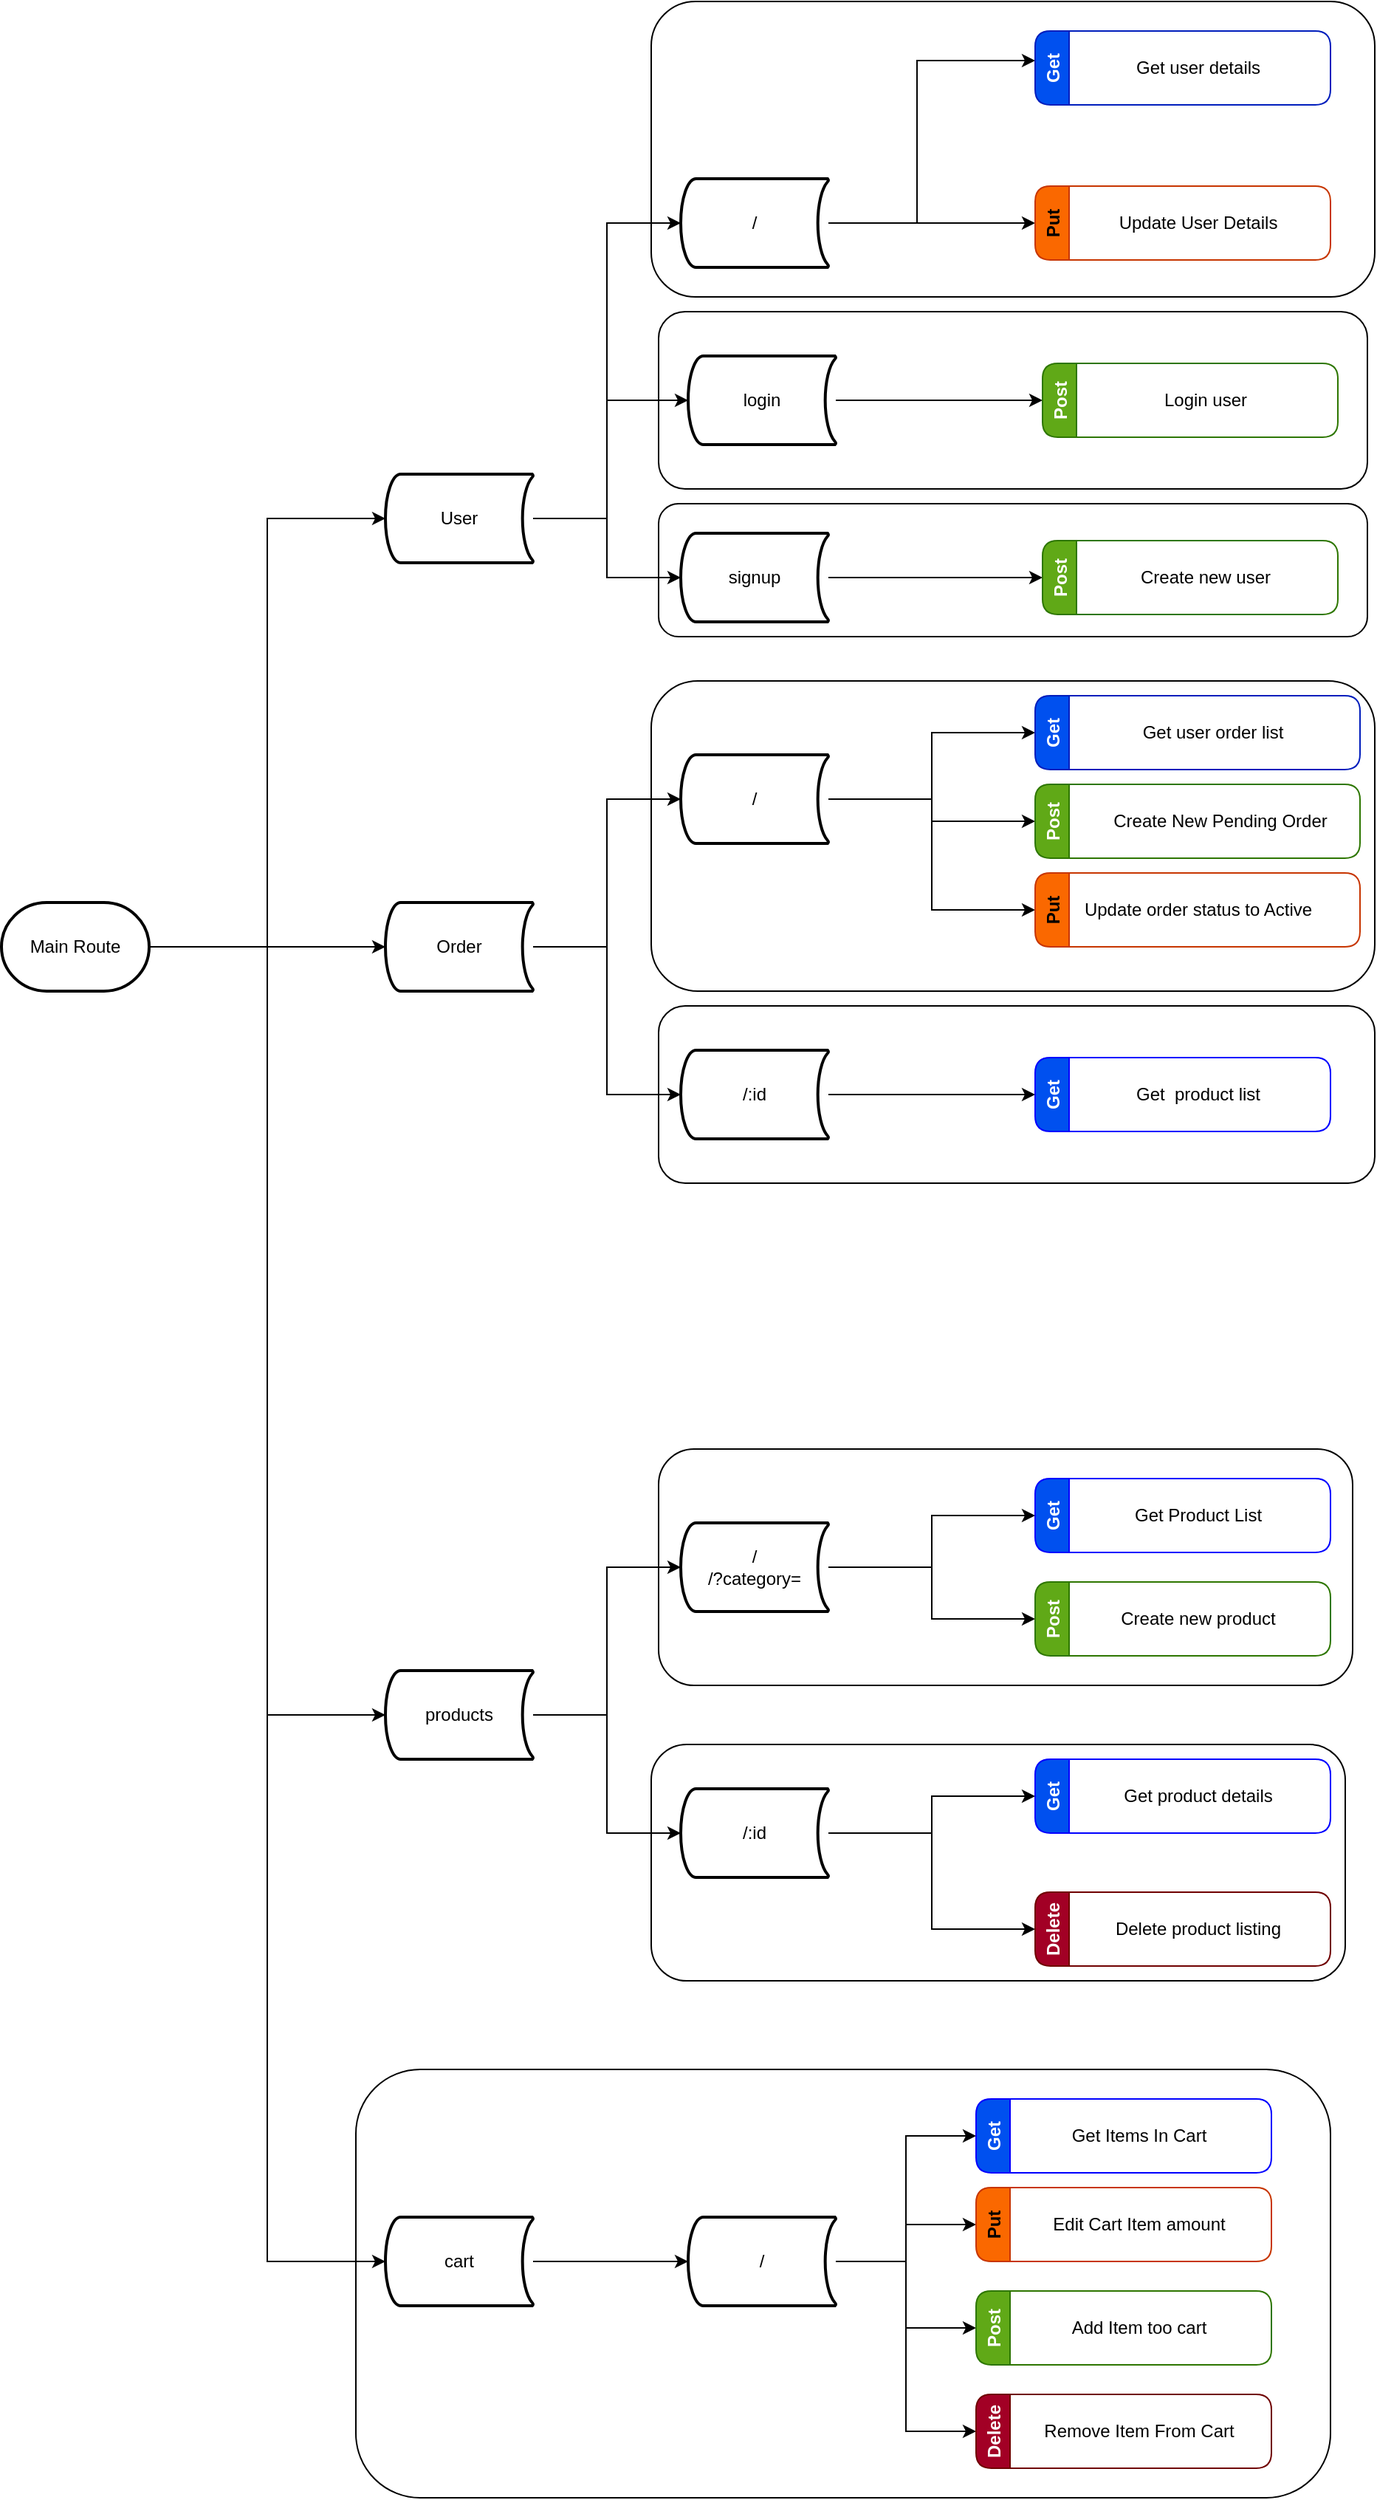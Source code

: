 <mxfile version="19.0.3" type="device"><diagram id="nZ7SudFiqUvSSSgaW7J3" name="Page-1"><mxGraphModel dx="1597" dy="2086" grid="1" gridSize="10" guides="1" tooltips="1" connect="1" arrows="1" fold="1" page="1" pageScale="1" pageWidth="850" pageHeight="1100" math="0" shadow="0"><root><mxCell id="0"/><mxCell id="1" parent="0"/><mxCell id="utoI6_6kBgc8nuwsAvws-94" value="" style="rounded=1;whiteSpace=wrap;html=1;" parent="1" vertex="1"><mxGeometry x="340" y="1010" width="660" height="290" as="geometry"/></mxCell><mxCell id="utoI6_6kBgc8nuwsAvws-71" value="" style="rounded=1;whiteSpace=wrap;html=1;" parent="1" vertex="1"><mxGeometry x="540" y="790" width="470" height="160" as="geometry"/></mxCell><mxCell id="utoI6_6kBgc8nuwsAvws-62" value="" style="rounded=1;whiteSpace=wrap;html=1;" parent="1" vertex="1"><mxGeometry x="545" y="590" width="470" height="160" as="geometry"/></mxCell><mxCell id="utoI6_6kBgc8nuwsAvws-58" value="" style="rounded=1;whiteSpace=wrap;html=1;" parent="1" vertex="1"><mxGeometry x="545" y="-50" width="480" height="90" as="geometry"/></mxCell><mxCell id="utoI6_6kBgc8nuwsAvws-57" value="" style="rounded=1;whiteSpace=wrap;html=1;" parent="1" vertex="1"><mxGeometry x="545" y="-180" width="480" height="120" as="geometry"/></mxCell><mxCell id="utoI6_6kBgc8nuwsAvws-55" value="" style="rounded=1;whiteSpace=wrap;html=1;" parent="1" vertex="1"><mxGeometry x="540" y="-390" width="490" height="200" as="geometry"/></mxCell><mxCell id="utoI6_6kBgc8nuwsAvws-54" value="" style="rounded=1;whiteSpace=wrap;html=1;" parent="1" vertex="1"><mxGeometry x="545" y="290" width="485" height="120" as="geometry"/></mxCell><mxCell id="utoI6_6kBgc8nuwsAvws-53" value="" style="rounded=1;whiteSpace=wrap;html=1;" parent="1" vertex="1"><mxGeometry x="540" y="70" width="490" height="210" as="geometry"/></mxCell><mxCell id="utoI6_6kBgc8nuwsAvws-2" style="edgeStyle=orthogonalEdgeStyle;rounded=0;orthogonalLoop=1;jettySize=auto;html=1;entryX=0;entryY=0.5;entryDx=0;entryDy=0;entryPerimeter=0;" parent="1" source="utoI6_6kBgc8nuwsAvws-1" target="utoI6_6kBgc8nuwsAvws-3" edge="1"><mxGeometry relative="1" as="geometry"><mxPoint x="320" y="250" as="targetPoint"/></mxGeometry></mxCell><mxCell id="utoI6_6kBgc8nuwsAvws-6" style="edgeStyle=orthogonalEdgeStyle;rounded=0;orthogonalLoop=1;jettySize=auto;html=1;entryX=0;entryY=0.5;entryDx=0;entryDy=0;entryPerimeter=0;" parent="1" source="utoI6_6kBgc8nuwsAvws-1" target="utoI6_6kBgc8nuwsAvws-4" edge="1"><mxGeometry relative="1" as="geometry"><Array as="points"><mxPoint x="360" y="250"/></Array></mxGeometry></mxCell><mxCell id="utoI6_6kBgc8nuwsAvws-7" style="edgeStyle=orthogonalEdgeStyle;rounded=0;orthogonalLoop=1;jettySize=auto;html=1;entryX=0;entryY=0.5;entryDx=0;entryDy=0;entryPerimeter=0;" parent="1" source="utoI6_6kBgc8nuwsAvws-1" target="utoI6_6kBgc8nuwsAvws-5" edge="1"><mxGeometry relative="1" as="geometry"/></mxCell><mxCell id="utoI6_6kBgc8nuwsAvws-75" style="edgeStyle=orthogonalEdgeStyle;rounded=0;orthogonalLoop=1;jettySize=auto;html=1;entryX=0;entryY=0.5;entryDx=0;entryDy=0;entryPerimeter=0;" parent="1" source="utoI6_6kBgc8nuwsAvws-1" target="utoI6_6kBgc8nuwsAvws-74" edge="1"><mxGeometry relative="1" as="geometry"/></mxCell><mxCell id="utoI6_6kBgc8nuwsAvws-1" value="Main Route" style="strokeWidth=2;html=1;shape=mxgraph.flowchart.terminator;whiteSpace=wrap;" parent="1" vertex="1"><mxGeometry x="100" y="220" width="100" height="60" as="geometry"/></mxCell><mxCell id="utoI6_6kBgc8nuwsAvws-10" value="" style="edgeStyle=orthogonalEdgeStyle;rounded=0;orthogonalLoop=1;jettySize=auto;html=1;" parent="1" source="utoI6_6kBgc8nuwsAvws-3" target="utoI6_6kBgc8nuwsAvws-9" edge="1"><mxGeometry relative="1" as="geometry"><Array as="points"><mxPoint x="510" y="-40"/><mxPoint x="510" y="-120"/></Array></mxGeometry></mxCell><mxCell id="utoI6_6kBgc8nuwsAvws-12" value="" style="edgeStyle=orthogonalEdgeStyle;rounded=0;orthogonalLoop=1;jettySize=auto;html=1;" parent="1" source="utoI6_6kBgc8nuwsAvws-3" target="utoI6_6kBgc8nuwsAvws-11" edge="1"><mxGeometry relative="1" as="geometry"/></mxCell><mxCell id="utoI6_6kBgc8nuwsAvws-16" value="" style="edgeStyle=orthogonalEdgeStyle;rounded=0;orthogonalLoop=1;jettySize=auto;html=1;" parent="1" source="utoI6_6kBgc8nuwsAvws-3" target="utoI6_6kBgc8nuwsAvws-15" edge="1"><mxGeometry relative="1" as="geometry"><Array as="points"><mxPoint x="510" y="-40"/><mxPoint x="510" y="-240"/></Array></mxGeometry></mxCell><mxCell id="utoI6_6kBgc8nuwsAvws-3" value="User" style="strokeWidth=2;html=1;shape=mxgraph.flowchart.stored_data;whiteSpace=wrap;" parent="1" vertex="1"><mxGeometry x="360" y="-70" width="100" height="60" as="geometry"/></mxCell><mxCell id="utoI6_6kBgc8nuwsAvws-33" value="" style="edgeStyle=orthogonalEdgeStyle;rounded=0;orthogonalLoop=1;jettySize=auto;html=1;entryX=0;entryY=0.5;entryDx=0;entryDy=0;entryPerimeter=0;" parent="1" source="utoI6_6kBgc8nuwsAvws-4" target="utoI6_6kBgc8nuwsAvws-32" edge="1"><mxGeometry relative="1" as="geometry"><mxPoint x="570" y="150" as="targetPoint"/><Array as="points"><mxPoint x="510" y="250"/><mxPoint x="510" y="150"/></Array></mxGeometry></mxCell><mxCell id="utoI6_6kBgc8nuwsAvws-35" value="" style="edgeStyle=orthogonalEdgeStyle;rounded=0;orthogonalLoop=1;jettySize=auto;html=1;" parent="1" source="utoI6_6kBgc8nuwsAvws-4" target="utoI6_6kBgc8nuwsAvws-34" edge="1"><mxGeometry relative="1" as="geometry"><Array as="points"><mxPoint x="510" y="250"/><mxPoint x="510" y="350"/></Array></mxGeometry></mxCell><mxCell id="utoI6_6kBgc8nuwsAvws-4" value="Order" style="strokeWidth=2;html=1;shape=mxgraph.flowchart.stored_data;whiteSpace=wrap;" parent="1" vertex="1"><mxGeometry x="360" y="220" width="100" height="60" as="geometry"/></mxCell><mxCell id="utoI6_6kBgc8nuwsAvws-14" value="" style="edgeStyle=orthogonalEdgeStyle;rounded=0;orthogonalLoop=1;jettySize=auto;html=1;" parent="1" source="utoI6_6kBgc8nuwsAvws-5" target="utoI6_6kBgc8nuwsAvws-13" edge="1"><mxGeometry relative="1" as="geometry"><Array as="points"><mxPoint x="510" y="770"/><mxPoint x="510" y="670"/></Array></mxGeometry></mxCell><mxCell id="utoI6_6kBgc8nuwsAvws-61" value="" style="edgeStyle=orthogonalEdgeStyle;rounded=0;orthogonalLoop=1;jettySize=auto;html=1;" parent="1" source="utoI6_6kBgc8nuwsAvws-5" target="utoI6_6kBgc8nuwsAvws-60" edge="1"><mxGeometry relative="1" as="geometry"><Array as="points"><mxPoint x="510" y="770"/><mxPoint x="510" y="850"/></Array></mxGeometry></mxCell><mxCell id="utoI6_6kBgc8nuwsAvws-5" value="products" style="strokeWidth=2;html=1;shape=mxgraph.flowchart.stored_data;whiteSpace=wrap;" parent="1" vertex="1"><mxGeometry x="360" y="740" width="100" height="60" as="geometry"/></mxCell><mxCell id="utoI6_6kBgc8nuwsAvws-25" style="edgeStyle=orthogonalEdgeStyle;rounded=0;orthogonalLoop=1;jettySize=auto;html=1;entryX=0;entryY=0.5;entryDx=0;entryDy=0;" parent="1" source="utoI6_6kBgc8nuwsAvws-9" target="utoI6_6kBgc8nuwsAvws-23" edge="1"><mxGeometry relative="1" as="geometry"/></mxCell><mxCell id="utoI6_6kBgc8nuwsAvws-9" value="login" style="strokeWidth=2;html=1;shape=mxgraph.flowchart.stored_data;whiteSpace=wrap;" parent="1" vertex="1"><mxGeometry x="565" y="-150" width="100" height="60" as="geometry"/></mxCell><mxCell id="utoI6_6kBgc8nuwsAvws-27" style="edgeStyle=orthogonalEdgeStyle;rounded=0;orthogonalLoop=1;jettySize=auto;html=1;entryX=0;entryY=0.5;entryDx=0;entryDy=0;" parent="1" source="utoI6_6kBgc8nuwsAvws-11" target="utoI6_6kBgc8nuwsAvws-26" edge="1"><mxGeometry relative="1" as="geometry"/></mxCell><mxCell id="utoI6_6kBgc8nuwsAvws-11" value="signup" style="strokeWidth=2;html=1;shape=mxgraph.flowchart.stored_data;whiteSpace=wrap;" parent="1" vertex="1"><mxGeometry x="560" y="-30" width="100" height="60" as="geometry"/></mxCell><mxCell id="utoI6_6kBgc8nuwsAvws-72" style="edgeStyle=orthogonalEdgeStyle;rounded=0;orthogonalLoop=1;jettySize=auto;html=1;entryX=0;entryY=0.5;entryDx=0;entryDy=0;" parent="1" source="utoI6_6kBgc8nuwsAvws-13" target="utoI6_6kBgc8nuwsAvws-67" edge="1"><mxGeometry relative="1" as="geometry"/></mxCell><mxCell id="utoI6_6kBgc8nuwsAvws-73" style="edgeStyle=orthogonalEdgeStyle;rounded=0;orthogonalLoop=1;jettySize=auto;html=1;" parent="1" source="utoI6_6kBgc8nuwsAvws-13" target="utoI6_6kBgc8nuwsAvws-69" edge="1"><mxGeometry relative="1" as="geometry"/></mxCell><mxCell id="utoI6_6kBgc8nuwsAvws-13" value="/&lt;br&gt;/?category=" style="strokeWidth=2;html=1;shape=mxgraph.flowchart.stored_data;whiteSpace=wrap;" parent="1" vertex="1"><mxGeometry x="560" y="640" width="100" height="60" as="geometry"/></mxCell><mxCell id="utoI6_6kBgc8nuwsAvws-17" style="edgeStyle=orthogonalEdgeStyle;rounded=0;orthogonalLoop=1;jettySize=auto;html=1;" parent="1" source="utoI6_6kBgc8nuwsAvws-15" target="utoI6_6kBgc8nuwsAvws-18" edge="1"><mxGeometry relative="1" as="geometry"><mxPoint x="770" y="-340" as="targetPoint"/><Array as="points"><mxPoint x="720" y="-240"/><mxPoint x="720" y="-350"/></Array></mxGeometry></mxCell><mxCell id="utoI6_6kBgc8nuwsAvws-20" style="edgeStyle=orthogonalEdgeStyle;rounded=0;orthogonalLoop=1;jettySize=auto;html=1;entryX=0;entryY=0.5;entryDx=0;entryDy=0;" parent="1" source="utoI6_6kBgc8nuwsAvws-15" target="utoI6_6kBgc8nuwsAvws-24" edge="1"><mxGeometry relative="1" as="geometry"><mxPoint x="800" y="-240" as="targetPoint"/></mxGeometry></mxCell><mxCell id="utoI6_6kBgc8nuwsAvws-15" value="/" style="strokeWidth=2;html=1;shape=mxgraph.flowchart.stored_data;whiteSpace=wrap;" parent="1" vertex="1"><mxGeometry x="560" y="-270" width="100" height="60" as="geometry"/></mxCell><mxCell id="utoI6_6kBgc8nuwsAvws-18" value="Get" style="swimlane;horizontal=0;fillColor=#0050ef;fontColor=#ffffff;strokeColor=#001DBC;rounded=1;" parent="1" vertex="1"><mxGeometry x="800" y="-370" width="200" height="50" as="geometry"/></mxCell><mxCell id="utoI6_6kBgc8nuwsAvws-29" value="Get user details" style="text;html=1;align=center;verticalAlign=middle;resizable=0;points=[];autosize=1;strokeColor=none;fillColor=none;" parent="utoI6_6kBgc8nuwsAvws-18" vertex="1"><mxGeometry x="60" y="15" width="100" height="20" as="geometry"/></mxCell><mxCell id="utoI6_6kBgc8nuwsAvws-23" value="Post" style="swimlane;horizontal=0;fillColor=#60a917;fontColor=#ffffff;strokeColor=#2D7600;startSize=23;rounded=1;" parent="1" vertex="1"><mxGeometry x="805" y="-145" width="200" height="50" as="geometry"/></mxCell><mxCell id="utoI6_6kBgc8nuwsAvws-30" value="Login user" style="text;html=1;align=center;verticalAlign=middle;resizable=0;points=[];autosize=1;strokeColor=none;fillColor=none;" parent="utoI6_6kBgc8nuwsAvws-23" vertex="1"><mxGeometry x="75" y="15" width="70" height="20" as="geometry"/></mxCell><mxCell id="utoI6_6kBgc8nuwsAvws-24" value="Put" style="swimlane;horizontal=0;fillColor=#fa6800;fontColor=#000000;strokeColor=#C73500;startSize=23;rounded=1;" parent="1" vertex="1"><mxGeometry x="800" y="-265" width="200" height="50" as="geometry"/></mxCell><mxCell id="utoI6_6kBgc8nuwsAvws-28" value="Update User Details" style="text;html=1;align=center;verticalAlign=middle;resizable=0;points=[];autosize=1;strokeColor=none;fillColor=none;" parent="utoI6_6kBgc8nuwsAvws-24" vertex="1"><mxGeometry x="50" y="15" width="120" height="20" as="geometry"/></mxCell><mxCell id="utoI6_6kBgc8nuwsAvws-26" value="Post" style="swimlane;horizontal=0;fillColor=#60a917;fontColor=#ffffff;strokeColor=#2D7600;startSize=23;rounded=1;" parent="1" vertex="1"><mxGeometry x="805" y="-25" width="200" height="50" as="geometry"/></mxCell><mxCell id="utoI6_6kBgc8nuwsAvws-31" value="Create new user" style="text;html=1;align=center;verticalAlign=middle;resizable=0;points=[];autosize=1;strokeColor=none;fillColor=none;" parent="utoI6_6kBgc8nuwsAvws-26" vertex="1"><mxGeometry x="60" y="15" width="100" height="20" as="geometry"/></mxCell><mxCell id="utoI6_6kBgc8nuwsAvws-38" style="edgeStyle=orthogonalEdgeStyle;rounded=0;orthogonalLoop=1;jettySize=auto;html=1;entryX=0;entryY=0.5;entryDx=0;entryDy=0;" parent="1" source="utoI6_6kBgc8nuwsAvws-32" target="utoI6_6kBgc8nuwsAvws-36" edge="1"><mxGeometry relative="1" as="geometry"/></mxCell><mxCell id="utoI6_6kBgc8nuwsAvws-42" style="edgeStyle=orthogonalEdgeStyle;rounded=0;orthogonalLoop=1;jettySize=auto;html=1;entryX=0;entryY=0.5;entryDx=0;entryDy=0;" parent="1" source="utoI6_6kBgc8nuwsAvws-32" target="utoI6_6kBgc8nuwsAvws-40" edge="1"><mxGeometry relative="1" as="geometry"/></mxCell><mxCell id="7CZw5rfsKFWekNT_FiO_-4" style="edgeStyle=orthogonalEdgeStyle;rounded=0;orthogonalLoop=1;jettySize=auto;html=1;entryX=0;entryY=0.5;entryDx=0;entryDy=0;" parent="1" source="utoI6_6kBgc8nuwsAvws-32" target="7CZw5rfsKFWekNT_FiO_-2" edge="1"><mxGeometry relative="1" as="geometry"/></mxCell><mxCell id="utoI6_6kBgc8nuwsAvws-32" value="/" style="strokeWidth=2;html=1;shape=mxgraph.flowchart.stored_data;whiteSpace=wrap;" parent="1" vertex="1"><mxGeometry x="560" y="120" width="100" height="60" as="geometry"/></mxCell><mxCell id="utoI6_6kBgc8nuwsAvws-43" style="edgeStyle=orthogonalEdgeStyle;rounded=0;orthogonalLoop=1;jettySize=auto;html=1;entryX=0;entryY=0.5;entryDx=0;entryDy=0;" parent="1" source="utoI6_6kBgc8nuwsAvws-34" target="utoI6_6kBgc8nuwsAvws-44" edge="1"><mxGeometry relative="1" as="geometry"><mxPoint x="840" y="350" as="targetPoint"/></mxGeometry></mxCell><mxCell id="utoI6_6kBgc8nuwsAvws-34" value="/:id" style="strokeWidth=2;html=1;shape=mxgraph.flowchart.stored_data;whiteSpace=wrap;" parent="1" vertex="1"><mxGeometry x="560" y="320" width="100" height="60" as="geometry"/></mxCell><mxCell id="utoI6_6kBgc8nuwsAvws-36" value="Get" style="swimlane;horizontal=0;fillColor=#0050ef;fontColor=#ffffff;strokeColor=#001DBC;rounded=1;" parent="1" vertex="1"><mxGeometry x="800" y="80" width="220" height="50" as="geometry"/></mxCell><mxCell id="utoI6_6kBgc8nuwsAvws-37" value="Get user order list" style="text;html=1;align=center;verticalAlign=middle;resizable=0;points=[];autosize=1;strokeColor=none;fillColor=none;" parent="utoI6_6kBgc8nuwsAvws-36" vertex="1"><mxGeometry x="65" y="15" width="110" height="20" as="geometry"/></mxCell><mxCell id="utoI6_6kBgc8nuwsAvws-40" value="Post" style="swimlane;horizontal=0;fillColor=#60a917;fontColor=#ffffff;strokeColor=#2D7600;startSize=23;rounded=1;" parent="1" vertex="1"><mxGeometry x="800" y="140" width="220" height="50" as="geometry"/></mxCell><mxCell id="utoI6_6kBgc8nuwsAvws-41" value="Create New Pending Order" style="text;html=1;align=center;verticalAlign=middle;resizable=0;points=[];autosize=1;strokeColor=none;fillColor=none;" parent="utoI6_6kBgc8nuwsAvws-40" vertex="1"><mxGeometry x="45" y="15" width="160" height="20" as="geometry"/></mxCell><mxCell id="utoI6_6kBgc8nuwsAvws-44" value="Get" style="swimlane;horizontal=0;fillColor=#0050ef;fontColor=#ffffff;strokeColor=#0000FF;rounded=1;" parent="1" vertex="1"><mxGeometry x="800" y="325" width="200" height="50" as="geometry"/></mxCell><mxCell id="utoI6_6kBgc8nuwsAvws-45" value="Get&amp;nbsp; product list" style="text;html=1;align=center;verticalAlign=middle;resizable=0;points=[];autosize=1;strokeColor=none;fillColor=none;" parent="utoI6_6kBgc8nuwsAvws-44" vertex="1"><mxGeometry x="60" y="15" width="100" height="20" as="geometry"/></mxCell><mxCell id="7CZw5rfsKFWekNT_FiO_-1" style="edgeStyle=orthogonalEdgeStyle;rounded=0;orthogonalLoop=1;jettySize=auto;html=1;entryX=0;entryY=0.5;entryDx=0;entryDy=0;" parent="1" source="utoI6_6kBgc8nuwsAvws-60" target="utoI6_6kBgc8nuwsAvws-65" edge="1"><mxGeometry relative="1" as="geometry"/></mxCell><mxCell id="7CZw5rfsKFWekNT_FiO_-7" style="edgeStyle=orthogonalEdgeStyle;rounded=0;orthogonalLoop=1;jettySize=auto;html=1;entryX=0;entryY=0.5;entryDx=0;entryDy=0;" parent="1" source="utoI6_6kBgc8nuwsAvws-60" target="7CZw5rfsKFWekNT_FiO_-5" edge="1"><mxGeometry relative="1" as="geometry"/></mxCell><mxCell id="utoI6_6kBgc8nuwsAvws-60" value="/:id" style="strokeWidth=2;html=1;shape=mxgraph.flowchart.stored_data;whiteSpace=wrap;" parent="1" vertex="1"><mxGeometry x="560" y="820" width="100" height="60" as="geometry"/></mxCell><mxCell id="utoI6_6kBgc8nuwsAvws-65" value="Delete" style="swimlane;horizontal=0;fillColor=#a20025;fontColor=#ffffff;strokeColor=#6F0000;startSize=23;rounded=1;" parent="1" vertex="1"><mxGeometry x="800" y="890" width="200" height="50" as="geometry"/></mxCell><mxCell id="utoI6_6kBgc8nuwsAvws-66" value="Delete product listing" style="text;html=1;align=center;verticalAlign=middle;resizable=0;points=[];autosize=1;strokeColor=none;fillColor=none;" parent="utoI6_6kBgc8nuwsAvws-65" vertex="1"><mxGeometry x="45" y="15" width="130" height="20" as="geometry"/></mxCell><mxCell id="utoI6_6kBgc8nuwsAvws-67" value="Get" style="swimlane;horizontal=0;fillColor=#0050ef;fontColor=#ffffff;strokeColor=#0000FF;rounded=1;" parent="1" vertex="1"><mxGeometry x="800" y="610" width="200" height="50" as="geometry"/></mxCell><mxCell id="utoI6_6kBgc8nuwsAvws-68" value="Get Product List" style="text;html=1;align=center;verticalAlign=middle;resizable=0;points=[];autosize=1;strokeColor=none;fillColor=none;" parent="utoI6_6kBgc8nuwsAvws-67" vertex="1"><mxGeometry x="60" y="15" width="100" height="20" as="geometry"/></mxCell><mxCell id="utoI6_6kBgc8nuwsAvws-69" value="Post" style="swimlane;horizontal=0;fillColor=#60a917;fontColor=#ffffff;strokeColor=#2D7600;startSize=23;rounded=1;" parent="1" vertex="1"><mxGeometry x="800" y="680" width="200" height="50" as="geometry"/></mxCell><mxCell id="utoI6_6kBgc8nuwsAvws-70" value="Create new product" style="text;html=1;align=center;verticalAlign=middle;resizable=0;points=[];autosize=1;strokeColor=none;fillColor=none;" parent="utoI6_6kBgc8nuwsAvws-69" vertex="1"><mxGeometry x="50" y="15" width="120" height="20" as="geometry"/></mxCell><mxCell id="utoI6_6kBgc8nuwsAvws-81" style="edgeStyle=orthogonalEdgeStyle;rounded=0;orthogonalLoop=1;jettySize=auto;html=1;entryX=0;entryY=0.5;entryDx=0;entryDy=0;entryPerimeter=0;" parent="1" source="utoI6_6kBgc8nuwsAvws-74" target="utoI6_6kBgc8nuwsAvws-76" edge="1"><mxGeometry relative="1" as="geometry"/></mxCell><mxCell id="utoI6_6kBgc8nuwsAvws-74" value="cart" style="strokeWidth=2;html=1;shape=mxgraph.flowchart.stored_data;whiteSpace=wrap;" parent="1" vertex="1"><mxGeometry x="360" y="1110" width="100" height="60" as="geometry"/></mxCell><mxCell id="utoI6_6kBgc8nuwsAvws-90" style="edgeStyle=orthogonalEdgeStyle;rounded=0;orthogonalLoop=1;jettySize=auto;html=1;entryX=0;entryY=0.5;entryDx=0;entryDy=0;" parent="1" source="utoI6_6kBgc8nuwsAvws-76" target="utoI6_6kBgc8nuwsAvws-82" edge="1"><mxGeometry relative="1" as="geometry"/></mxCell><mxCell id="utoI6_6kBgc8nuwsAvws-91" style="edgeStyle=orthogonalEdgeStyle;rounded=0;orthogonalLoop=1;jettySize=auto;html=1;entryX=0;entryY=0.5;entryDx=0;entryDy=0;" parent="1" source="utoI6_6kBgc8nuwsAvws-76" target="utoI6_6kBgc8nuwsAvws-88" edge="1"><mxGeometry relative="1" as="geometry"/></mxCell><mxCell id="utoI6_6kBgc8nuwsAvws-92" style="edgeStyle=orthogonalEdgeStyle;rounded=0;orthogonalLoop=1;jettySize=auto;html=1;entryX=0;entryY=0.5;entryDx=0;entryDy=0;" parent="1" source="utoI6_6kBgc8nuwsAvws-76" target="utoI6_6kBgc8nuwsAvws-86" edge="1"><mxGeometry relative="1" as="geometry"/></mxCell><mxCell id="utoI6_6kBgc8nuwsAvws-93" style="edgeStyle=orthogonalEdgeStyle;rounded=0;orthogonalLoop=1;jettySize=auto;html=1;entryX=0;entryY=0.5;entryDx=0;entryDy=0;" parent="1" source="utoI6_6kBgc8nuwsAvws-76" target="utoI6_6kBgc8nuwsAvws-84" edge="1"><mxGeometry relative="1" as="geometry"/></mxCell><mxCell id="utoI6_6kBgc8nuwsAvws-76" value="/" style="strokeWidth=2;html=1;shape=mxgraph.flowchart.stored_data;whiteSpace=wrap;" parent="1" vertex="1"><mxGeometry x="565" y="1110" width="100" height="60" as="geometry"/></mxCell><mxCell id="utoI6_6kBgc8nuwsAvws-82" value="Get" style="swimlane;horizontal=0;fillColor=#0050ef;fontColor=#ffffff;strokeColor=#0000FF;rounded=1;" parent="1" vertex="1"><mxGeometry x="760" y="1030" width="200" height="50" as="geometry"/></mxCell><mxCell id="utoI6_6kBgc8nuwsAvws-83" value="Get Items In Cart" style="text;html=1;align=center;verticalAlign=middle;resizable=0;points=[];autosize=1;strokeColor=none;fillColor=none;" parent="utoI6_6kBgc8nuwsAvws-82" vertex="1"><mxGeometry x="55" y="15" width="110" height="20" as="geometry"/></mxCell><mxCell id="utoI6_6kBgc8nuwsAvws-84" value="Delete" style="swimlane;horizontal=0;fillColor=#a20025;fontColor=#ffffff;strokeColor=#6F0000;startSize=23;rounded=1;" parent="1" vertex="1"><mxGeometry x="760" y="1230" width="200" height="50" as="geometry"/></mxCell><mxCell id="utoI6_6kBgc8nuwsAvws-85" value="Remove Item From Cart" style="text;html=1;align=center;verticalAlign=middle;resizable=0;points=[];autosize=1;strokeColor=none;fillColor=none;" parent="utoI6_6kBgc8nuwsAvws-84" vertex="1"><mxGeometry x="40" y="15" width="140" height="20" as="geometry"/></mxCell><mxCell id="utoI6_6kBgc8nuwsAvws-86" value="Post" style="swimlane;horizontal=0;fillColor=#60a917;fontColor=#ffffff;strokeColor=#2D7600;startSize=23;rounded=1;" parent="1" vertex="1"><mxGeometry x="760" y="1160" width="200" height="50" as="geometry"/></mxCell><mxCell id="utoI6_6kBgc8nuwsAvws-87" value="Add Item too cart" style="text;html=1;align=center;verticalAlign=middle;resizable=0;points=[];autosize=1;strokeColor=none;fillColor=none;" parent="utoI6_6kBgc8nuwsAvws-86" vertex="1"><mxGeometry x="55" y="15" width="110" height="20" as="geometry"/></mxCell><mxCell id="utoI6_6kBgc8nuwsAvws-88" value="Put" style="swimlane;horizontal=0;fillColor=#fa6800;fontColor=#000000;strokeColor=#C73500;startSize=23;rounded=1;" parent="1" vertex="1"><mxGeometry x="760" y="1090" width="200" height="50" as="geometry"/></mxCell><mxCell id="utoI6_6kBgc8nuwsAvws-89" value="Edit Cart Item amount" style="text;html=1;align=center;verticalAlign=middle;resizable=0;points=[];autosize=1;strokeColor=none;fillColor=none;rounded=1;" parent="utoI6_6kBgc8nuwsAvws-88" vertex="1"><mxGeometry x="45" y="15" width="130" height="20" as="geometry"/></mxCell><mxCell id="7CZw5rfsKFWekNT_FiO_-2" value="Put" style="swimlane;horizontal=0;fillColor=#fa6800;fontColor=#000000;strokeColor=#C73500;startSize=23;rounded=1;" parent="1" vertex="1"><mxGeometry x="800" y="200" width="220" height="50" as="geometry"/></mxCell><mxCell id="7CZw5rfsKFWekNT_FiO_-3" value="Update order status to Active" style="text;html=1;align=center;verticalAlign=middle;resizable=0;points=[];autosize=1;strokeColor=none;fillColor=none;" parent="7CZw5rfsKFWekNT_FiO_-2" vertex="1"><mxGeometry x="25" y="15" width="170" height="20" as="geometry"/></mxCell><mxCell id="7CZw5rfsKFWekNT_FiO_-5" value="Get" style="swimlane;horizontal=0;fillColor=#0050ef;fontColor=#ffffff;strokeColor=#0000FF;rounded=1;" parent="1" vertex="1"><mxGeometry x="800" y="800" width="200" height="50" as="geometry"/></mxCell><mxCell id="7CZw5rfsKFWekNT_FiO_-6" value="Get product details" style="text;html=1;align=center;verticalAlign=middle;resizable=0;points=[];autosize=1;strokeColor=none;fillColor=none;" parent="7CZw5rfsKFWekNT_FiO_-5" vertex="1"><mxGeometry x="50" y="15" width="120" height="20" as="geometry"/></mxCell></root></mxGraphModel></diagram></mxfile>